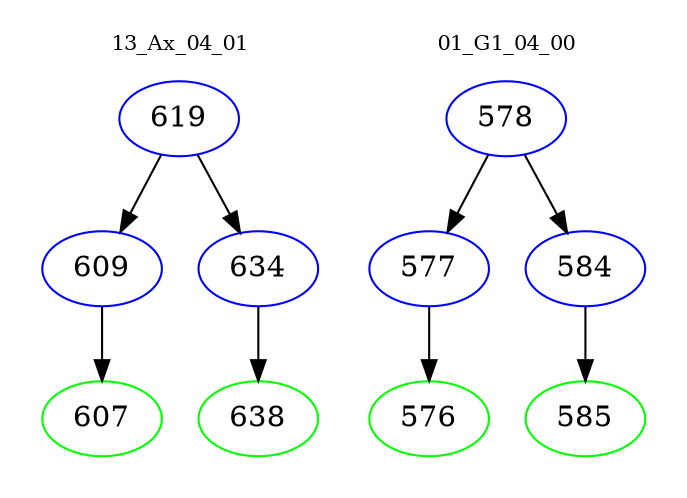 digraph{
subgraph cluster_0 {
color = white
label = "13_Ax_04_01";
fontsize=10;
T0_619 [label="619", color="blue"]
T0_619 -> T0_609 [color="black"]
T0_609 [label="609", color="blue"]
T0_609 -> T0_607 [color="black"]
T0_607 [label="607", color="green"]
T0_619 -> T0_634 [color="black"]
T0_634 [label="634", color="blue"]
T0_634 -> T0_638 [color="black"]
T0_638 [label="638", color="green"]
}
subgraph cluster_1 {
color = white
label = "01_G1_04_00";
fontsize=10;
T1_578 [label="578", color="blue"]
T1_578 -> T1_577 [color="black"]
T1_577 [label="577", color="blue"]
T1_577 -> T1_576 [color="black"]
T1_576 [label="576", color="green"]
T1_578 -> T1_584 [color="black"]
T1_584 [label="584", color="blue"]
T1_584 -> T1_585 [color="black"]
T1_585 [label="585", color="green"]
}
}
